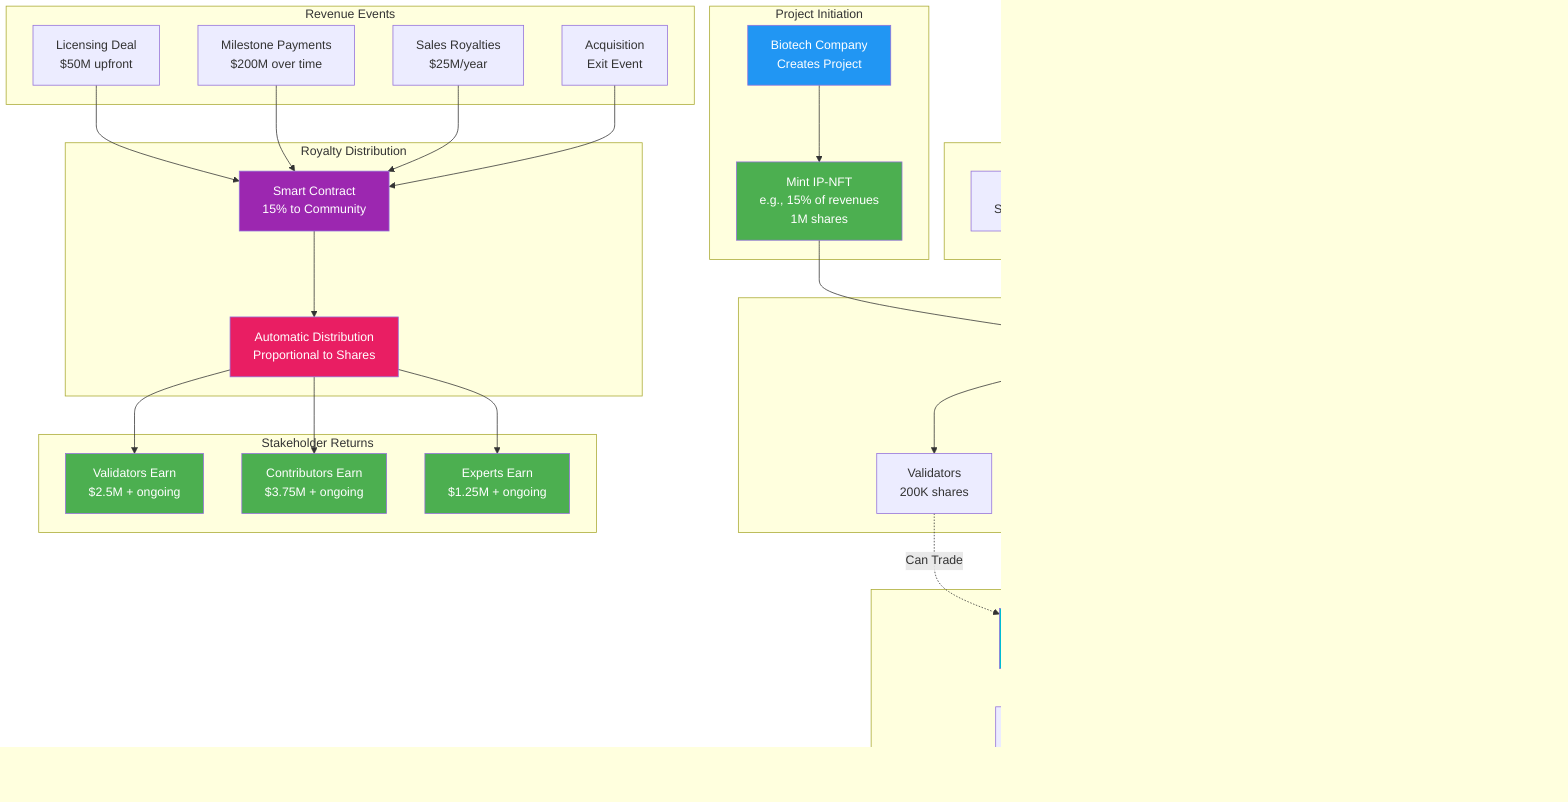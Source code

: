 graph TB
    subgraph "Project Initiation"
        COMP[Biotech Company<br/>Creates Project]
        MINT[Mint IP-NFT<br/>e.g., 15% of revenues<br/>1M shares]
    end
    
    subgraph "Community Contributions"
        VAL[Validators<br/>Stake on Milestones]
        CONT[Contributors<br/>Complete Tasks]
        EXP[Expert Advisors<br/>Provide Insights]
    end
    
    subgraph "IP-NFT Distribution"
        DIST[Smart Contract<br/>Distributes Shares]
        VALSHARE[Validators<br/>200K shares]
        CONTSHARE[Contributors<br/>300K shares]
        EXPSHARE[Experts<br/>100K shares]
        RESERVE[Reserved<br/>400K shares]
    end
    
    subgraph "Revenue Events"
        LIC[Licensing Deal<br/>$50M upfront]
        MILE[Milestone Payments<br/>$200M over time]
        ROY[Sales Royalties<br/>$25M/year]
        ACQ[Acquisition<br/>Exit Event]
    end
    
    subgraph "Royalty Distribution"
        SC[Smart Contract<br/>15% to Community]
        AUTO[Automatic Distribution<br/>Proportional to Shares]
    end
    
    subgraph "Stakeholder Returns"
        VALRET[Validators Earn<br/>$2.5M + ongoing]
        CONTRET[Contributors Earn<br/>$3.75M + ongoing]
        EXPRET[Experts Earn<br/>$1.25M + ongoing]
    end
    
    subgraph "Secondary Market"
        TRADE[IP-NFT Trading<br/>Liquidity]
        PRICE[Price Discovery<br/>Market Valuation]
    end
    
    COMP --> MINT
    MINT --> DIST
    
    VAL --> DIST
    CONT --> DIST
    EXP --> DIST
    
    DIST --> VALSHARE
    DIST --> CONTSHARE
    DIST --> EXPSHARE
    DIST --> RESERVE
    
    LIC --> SC
    MILE --> SC
    ROY --> SC
    ACQ --> SC
    
    SC --> AUTO
    
    AUTO --> VALRET
    AUTO --> CONTRET
    AUTO --> EXPRET
    
    VALSHARE -.Can Trade.-> TRADE
    CONTSHARE -.Can Trade.-> TRADE
    EXPSHARE -.Can Trade.-> TRADE
    
    TRADE --> PRICE
    
    style COMP fill:#2196f3,color:#fff
    style MINT fill:#4caf50,color:#fff
    style DIST fill:#ff9800,color:#fff
    style SC fill:#9c27b0,color:#fff
    style AUTO fill:#e91e63,color:#fff
    style VALRET fill:#4caf50,color:#fff
    style CONTRET fill:#4caf50,color:#fff
    style EXPRET fill:#4caf50,color:#fff
    style TRADE fill:#00bcd4,color:#fff